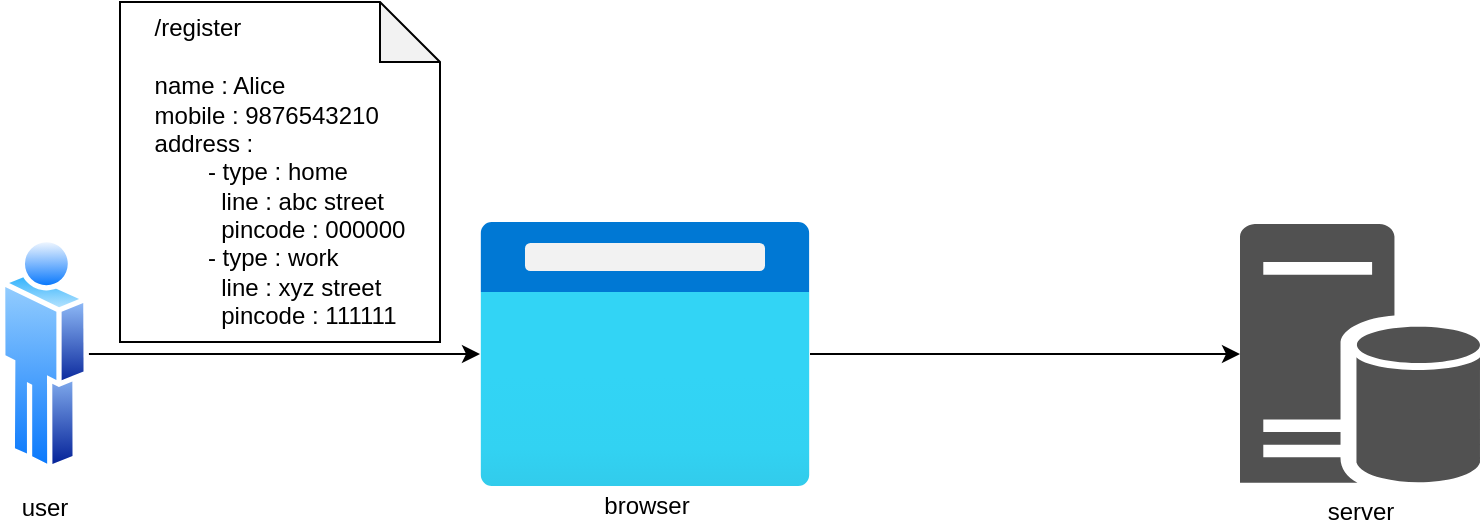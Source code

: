 <mxfile version="14.8.0" type="device"><diagram id="A3fX7T5PnWzGFM2Z7kS5" name="Page-1"><mxGraphModel dx="1298" dy="776" grid="1" gridSize="10" guides="1" tooltips="1" connect="1" arrows="1" fold="1" page="1" pageScale="1" pageWidth="827" pageHeight="1169" math="0" shadow="0"><root><mxCell id="0"/><mxCell id="1" parent="0"/><mxCell id="eeBI3K1pf5mB9xaYfvCS-7" style="edgeStyle=orthogonalEdgeStyle;rounded=0;orthogonalLoop=1;jettySize=auto;html=1;" edge="1" parent="1" source="eeBI3K1pf5mB9xaYfvCS-4" target="eeBI3K1pf5mB9xaYfvCS-6"><mxGeometry relative="1" as="geometry"/></mxCell><mxCell id="eeBI3K1pf5mB9xaYfvCS-6" value="server" style="pointerEvents=1;shadow=0;dashed=0;html=1;strokeColor=none;labelPosition=center;verticalLabelPosition=bottom;verticalAlign=top;align=center;fillColor=#515151;shape=mxgraph.mscae.enterprise.database_server" vertex="1" parent="1"><mxGeometry x="730" y="371" width="120" height="130" as="geometry"/></mxCell><mxCell id="eeBI3K1pf5mB9xaYfvCS-8" value="" style="group" vertex="1" connectable="0" parent="1"><mxGeometry x="350" y="370" width="165" height="152" as="geometry"/></mxCell><mxCell id="eeBI3K1pf5mB9xaYfvCS-4" value="" style="aspect=fixed;html=1;points=[];align=center;image;fontSize=12;image=img/lib/azure2/general/Browser.svg;" vertex="1" parent="eeBI3K1pf5mB9xaYfvCS-8"><mxGeometry width="165" height="132" as="geometry"/></mxCell><mxCell id="eeBI3K1pf5mB9xaYfvCS-5" value="browser" style="text;html=1;align=center;verticalAlign=middle;resizable=0;points=[];autosize=1;strokeColor=none;" vertex="1" parent="eeBI3K1pf5mB9xaYfvCS-8"><mxGeometry x="52.5" y="132" width="60" height="20" as="geometry"/></mxCell><mxCell id="eeBI3K1pf5mB9xaYfvCS-10" style="edgeStyle=orthogonalEdgeStyle;rounded=0;orthogonalLoop=1;jettySize=auto;html=1;" edge="1" parent="1" source="eeBI3K1pf5mB9xaYfvCS-9" target="eeBI3K1pf5mB9xaYfvCS-4"><mxGeometry relative="1" as="geometry"/></mxCell><mxCell id="eeBI3K1pf5mB9xaYfvCS-9" value="user" style="aspect=fixed;perimeter=ellipsePerimeter;html=1;align=center;shadow=0;dashed=0;spacingTop=3;image;image=img/lib/active_directory/user.svg;" vertex="1" parent="1"><mxGeometry x="110" y="376" width="44.4" height="120" as="geometry"/></mxCell><mxCell id="eeBI3K1pf5mB9xaYfvCS-15" value="&lt;div style=&quot;text-align: left&quot;&gt;&lt;span&gt;/register&lt;/span&gt;&lt;/div&gt;&lt;div style=&quot;text-align: left&quot;&gt;&lt;span&gt;&lt;br&gt;&lt;/span&gt;&lt;/div&gt;&lt;div style=&quot;text-align: left&quot;&gt;&lt;span&gt;name : Alice&lt;/span&gt;&lt;/div&gt;&lt;div style=&quot;text-align: left&quot;&gt;&lt;span&gt;mobile : 9876543210&lt;/span&gt;&lt;/div&gt;&lt;div style=&quot;text-align: left&quot;&gt;&lt;span&gt;address :&amp;nbsp;&lt;/span&gt;&lt;/div&gt;&lt;div style=&quot;text-align: left&quot;&gt;&lt;span&gt;&lt;span style=&quot;white-space: pre&quot;&gt;&#9;&lt;/span&gt;- type : home&lt;br&gt;&lt;/span&gt;&lt;/div&gt;&lt;div style=&quot;text-align: left&quot;&gt;&lt;span&gt;&lt;span style=&quot;white-space: pre&quot;&gt;&#9;&lt;/span&gt;&amp;nbsp; line : abc street&lt;br&gt;&lt;/span&gt;&lt;/div&gt;&lt;div style=&quot;text-align: left&quot;&gt;&lt;span&gt;&lt;span style=&quot;white-space: pre&quot;&gt;&#9;&lt;/span&gt;&amp;nbsp; pincode : 000000&lt;br&gt;&lt;/span&gt;&lt;/div&gt;&lt;div style=&quot;text-align: left&quot;&gt;&lt;span&gt;&lt;span style=&quot;white-space: pre&quot;&gt;&#9;&lt;/span&gt;- type : work&lt;br&gt;&lt;/span&gt;&lt;/div&gt;&lt;div style=&quot;text-align: left&quot;&gt;&lt;span&gt;&amp;nbsp; &amp;nbsp; &amp;nbsp; &amp;nbsp; &amp;nbsp; line : xyz street&lt;/span&gt;&lt;/div&gt;&lt;div style=&quot;text-align: left&quot;&gt;&lt;span&gt;&lt;span style=&quot;white-space: pre&quot;&gt;&#9;&lt;/span&gt;&amp;nbsp; pincode : 111111&lt;br&gt;&lt;/span&gt;&lt;/div&gt;" style="shape=note;whiteSpace=wrap;html=1;backgroundOutline=1;darkOpacity=0.05;" vertex="1" parent="1"><mxGeometry x="170" y="260" width="160" height="170" as="geometry"/></mxCell></root></mxGraphModel></diagram></mxfile>